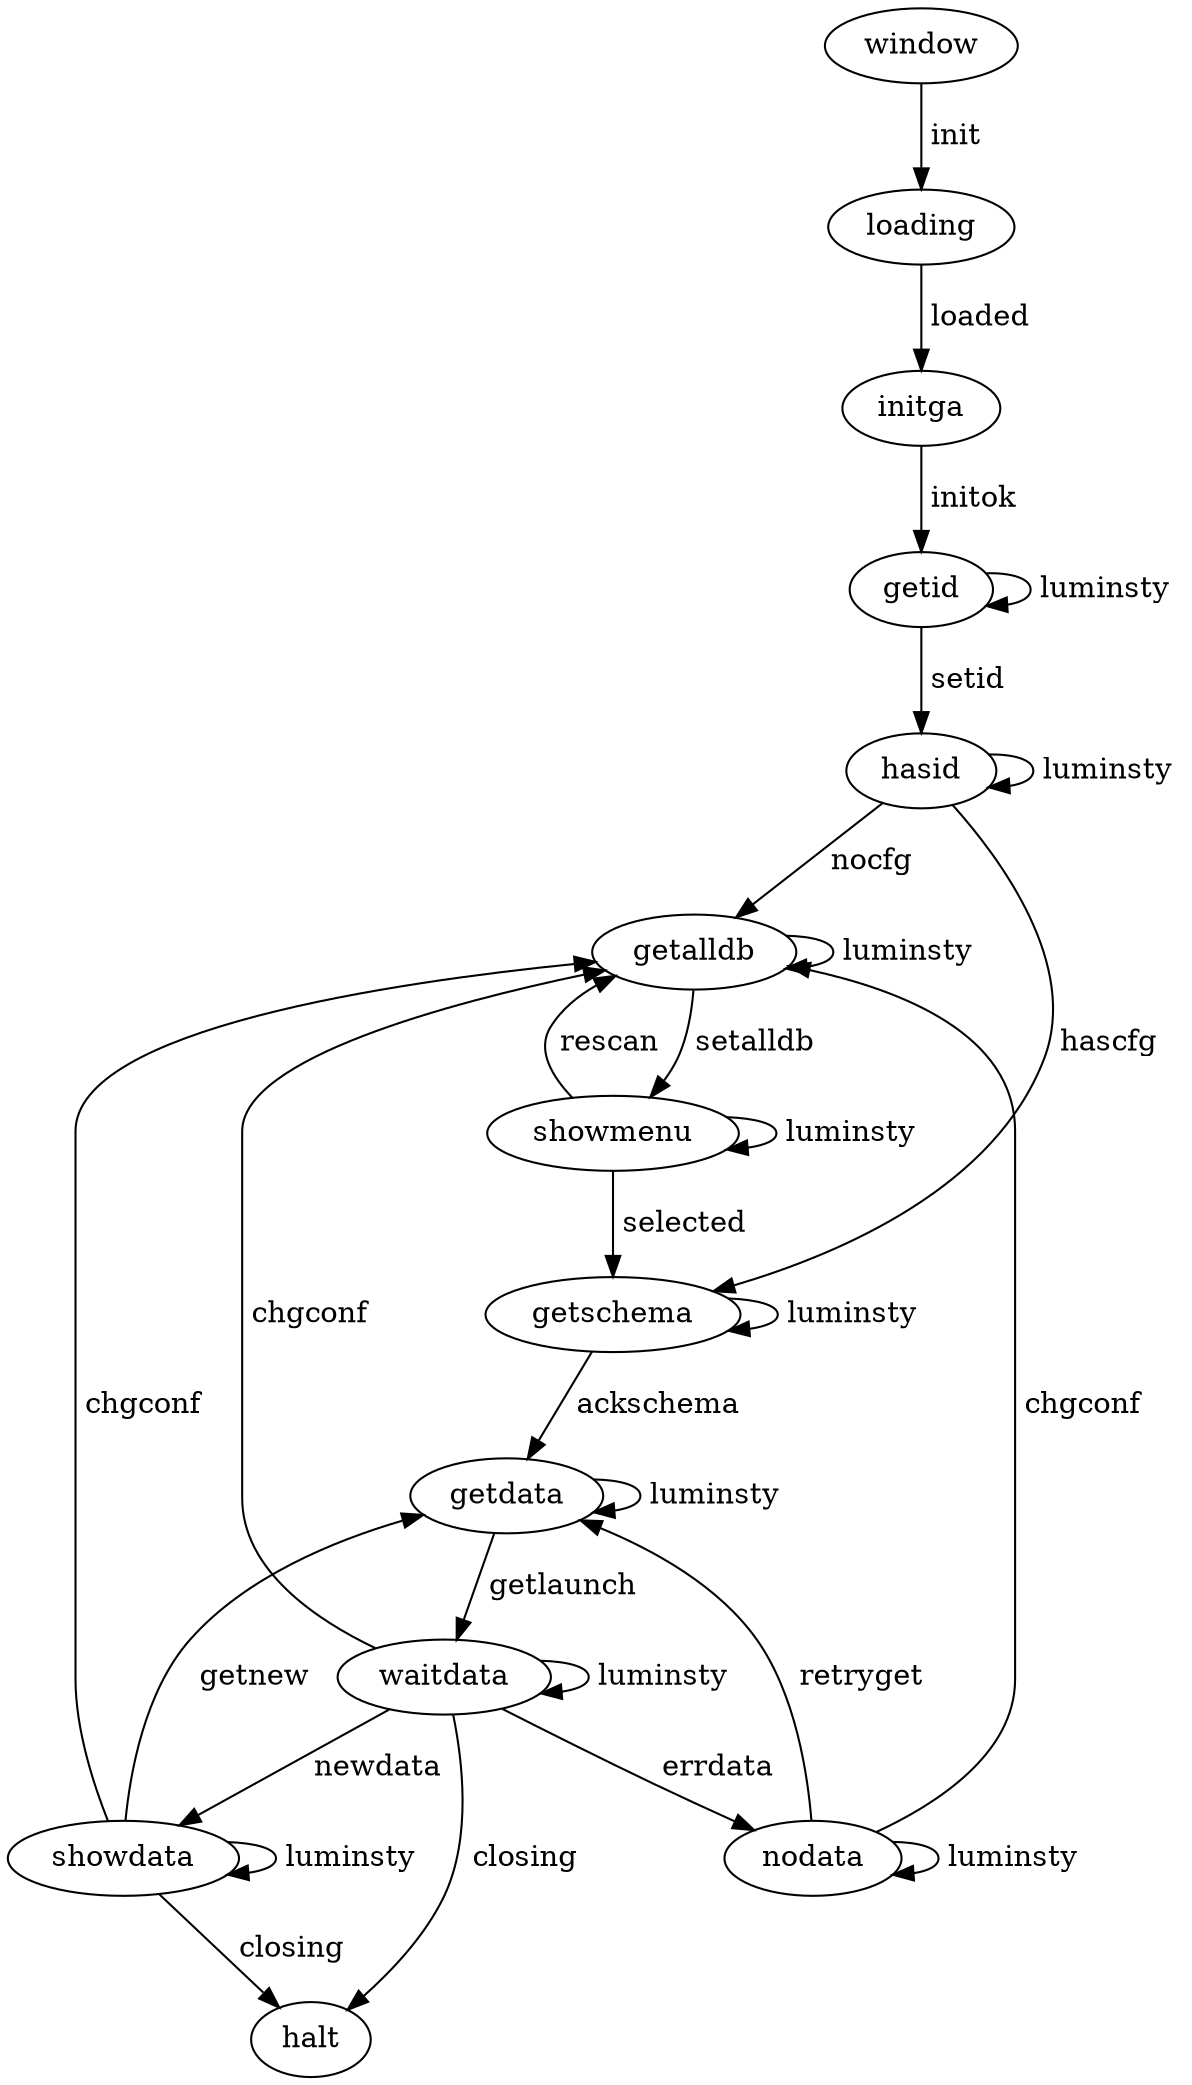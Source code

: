 digraph "fsm" {
  "window";
  "loading";
  "initga";
  "getid";
  "hasid";
  "getalldb";
  "getschema";
  "showmenu";
  "getdata";
  "showdata";
  "waitdata";
  "nodata";
  "halt";
  "window" -> "loading" [ label=" init " ];
  "loading" -> "initga" [ label=" loaded " ];
  "initga" -> "getid" [ label=" initok " ];
  "getid" -> "hasid" [ label=" setid " ];
  "hasid" -> "getalldb" [ label=" nocfg " ];
  "hasid" -> "getschema" [ label=" hascfg " ];
  "getalldb" -> "showmenu" [ label=" setalldb " ];
  "showmenu" -> "getalldb" [ label=" rescan " ];
  "showmenu" -> "getschema" [ label=" selected " ];
  "getschema" -> "getdata" [ label=" ackschema " ];
  "showdata" -> "getdata" [ label=" getnew " ];
  "getdata" -> "waitdata" [ label=" getlaunch " ];
  "waitdata" -> "showdata" [ label=" newdata " ];
  "waitdata" -> "nodata" [ label=" errdata " ];
  "nodata" -> "getdata" [ label=" retryget " ];
  "waitdata" -> "getalldb" [ label=" chgconf " ];
  "showdata" -> "getalldb" [ label=" chgconf " ];
  "nodata" -> "getalldb" [ label=" chgconf " ];
  "getid" -> "getid" [ label=" luminsty " ];
  "hasid" -> "hasid" [ label=" luminsty " ];
  "getschema" -> "getschema" [ label=" luminsty " ];
  "getalldb" -> "getalldb" [ label=" luminsty " ];
  "getdata" -> "getdata" [ label=" luminsty " ];
  "waitdata" -> "waitdata" [ label=" luminsty " ];
  "nodata" -> "nodata" [ label=" luminsty " ];
  "showmenu" -> "showmenu" [ label=" luminsty " ];
  "showdata" -> "showdata" [ label=" luminsty " ];
  "waitdata" -> "halt" [ label=" closing " ];
  "showdata" -> "halt" [ label=" closing " ];
}

